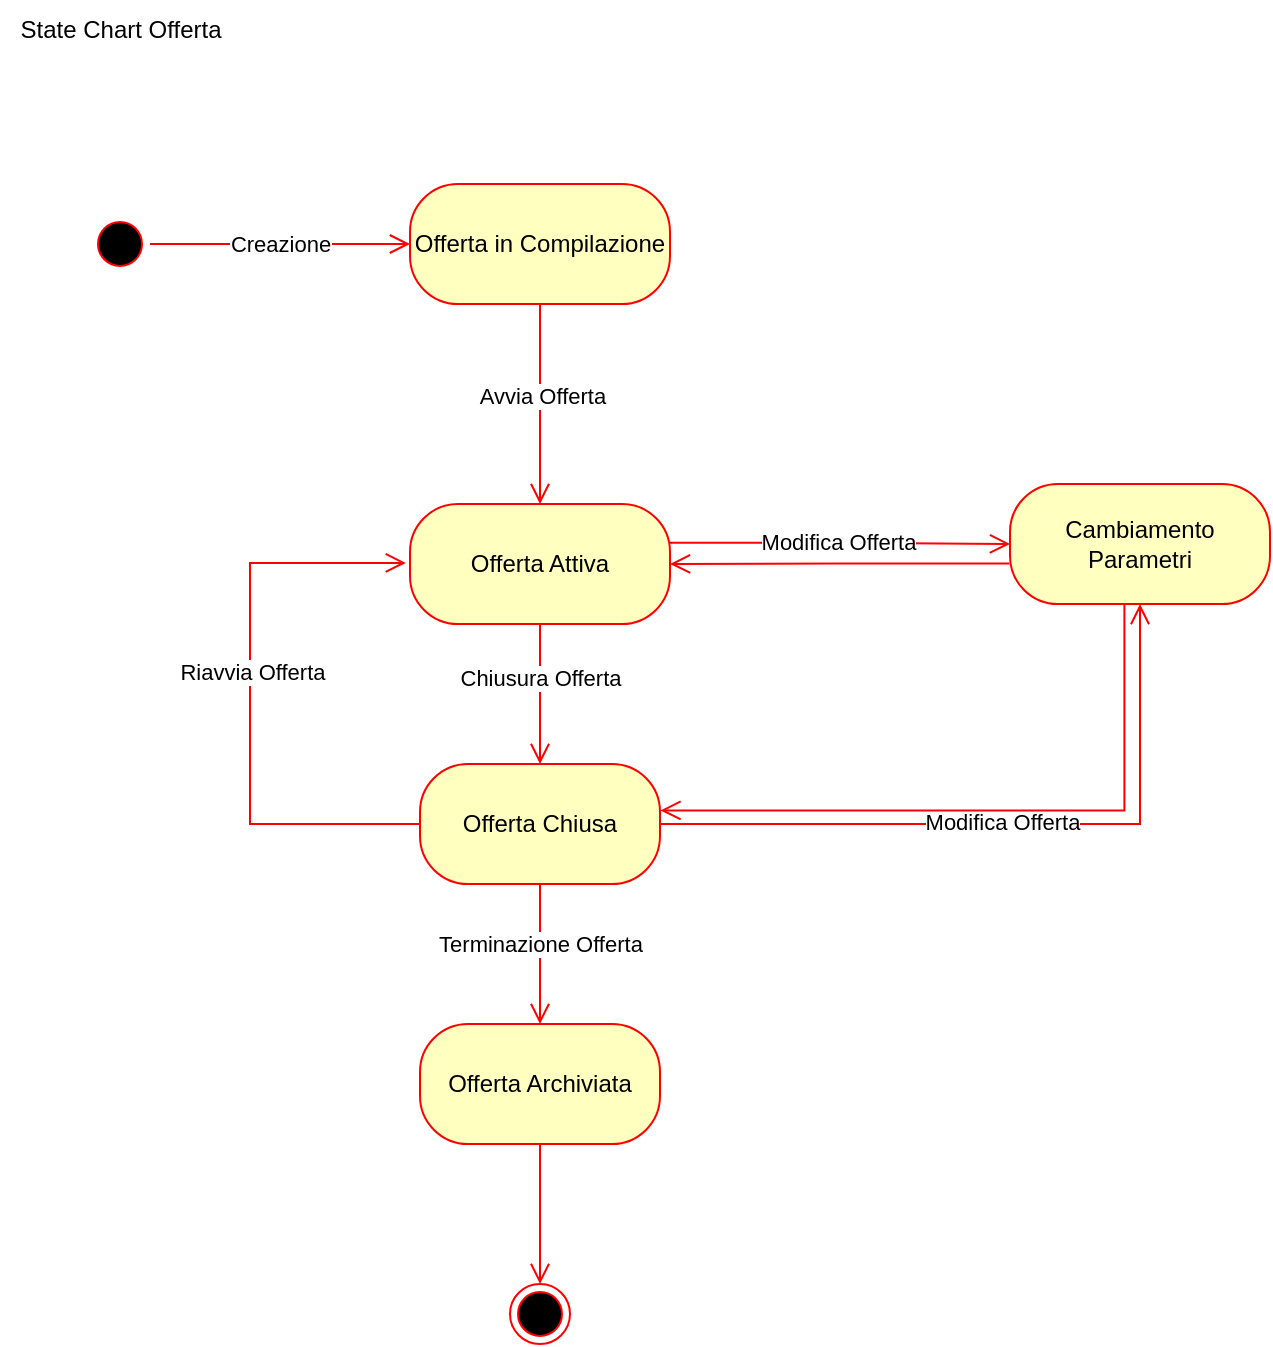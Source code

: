 <mxfile version="22.1.4" type="device">
  <diagram name="Page-1" id="58cdce13-f638-feb5-8d6f-7d28b1aa9fa0">
    <mxGraphModel dx="453" dy="265" grid="1" gridSize="10" guides="1" tooltips="1" connect="1" arrows="1" fold="1" page="1" pageScale="1" pageWidth="1100" pageHeight="850" background="none" math="0" shadow="0">
      <root>
        <mxCell id="0" />
        <mxCell id="1" parent="0" />
        <mxCell id="382b91b5511bd0f7-1" value="" style="ellipse;html=1;shape=startState;fillColor=#000000;strokeColor=#ff0000;rounded=1;shadow=0;comic=0;labelBackgroundColor=none;fontFamily=Verdana;fontSize=12;fontColor=#000000;align=center;direction=south;" parent="1" vertex="1">
          <mxGeometry x="80" y="135" width="30" height="30" as="geometry" />
        </mxCell>
        <mxCell id="2a3bc250acf0617d-9" style="edgeStyle=orthogonalEdgeStyle;html=1;labelBackgroundColor=none;endArrow=open;endSize=8;strokeColor=#ff0000;fontFamily=Verdana;fontSize=12;align=left;" parent="1" source="382b91b5511bd0f7-1" edge="1">
          <mxGeometry relative="1" as="geometry">
            <mxPoint x="240" y="150" as="targetPoint" />
          </mxGeometry>
        </mxCell>
        <mxCell id="JNiuf-uxCr4nQNfWEEsA-2" value="Creazione" style="edgeLabel;html=1;align=center;verticalAlign=middle;resizable=0;points=[];" parent="2a3bc250acf0617d-9" vertex="1" connectable="0">
          <mxGeometry y="1" relative="1" as="geometry">
            <mxPoint as="offset" />
          </mxGeometry>
        </mxCell>
        <mxCell id="JNiuf-uxCr4nQNfWEEsA-1" value="" style="ellipse;html=1;shape=endState;fillColor=#000000;strokeColor=#ff0000;" parent="1" vertex="1">
          <mxGeometry x="290" y="670" width="30" height="30" as="geometry" />
        </mxCell>
        <mxCell id="3IGrC6L565T3kfFnIpVN-1" value="Cambiamento Parametri" style="rounded=1;whiteSpace=wrap;html=1;arcSize=40;fontColor=#000000;fillColor=#ffffc0;strokeColor=#ff0000;" vertex="1" parent="1">
          <mxGeometry x="540" y="270" width="130" height="60" as="geometry" />
        </mxCell>
        <mxCell id="3IGrC6L565T3kfFnIpVN-3" value="Offerta in Compilazione" style="rounded=1;whiteSpace=wrap;html=1;arcSize=40;fontColor=#000000;fillColor=#ffffc0;strokeColor=#ff0000;" vertex="1" parent="1">
          <mxGeometry x="240" y="120" width="130" height="60" as="geometry" />
        </mxCell>
        <mxCell id="3IGrC6L565T3kfFnIpVN-7" value="Offerta Attiva" style="rounded=1;whiteSpace=wrap;html=1;arcSize=40;fontColor=#000000;fillColor=#ffffc0;strokeColor=#ff0000;" vertex="1" parent="1">
          <mxGeometry x="240" y="280" width="130" height="60" as="geometry" />
        </mxCell>
        <mxCell id="3IGrC6L565T3kfFnIpVN-8" value="" style="edgeStyle=orthogonalEdgeStyle;html=1;verticalAlign=bottom;endArrow=open;endSize=8;strokeColor=#ff0000;rounded=0;" edge="1" source="3IGrC6L565T3kfFnIpVN-7" parent="1">
          <mxGeometry relative="1" as="geometry">
            <mxPoint x="305" y="410" as="targetPoint" />
          </mxGeometry>
        </mxCell>
        <mxCell id="3IGrC6L565T3kfFnIpVN-14" value="Chiusura Offerta" style="edgeLabel;html=1;align=center;verticalAlign=middle;resizable=0;points=[];" vertex="1" connectable="0" parent="3IGrC6L565T3kfFnIpVN-8">
          <mxGeometry x="-0.255" relative="1" as="geometry">
            <mxPoint as="offset" />
          </mxGeometry>
        </mxCell>
        <mxCell id="3IGrC6L565T3kfFnIpVN-9" value="" style="edgeStyle=orthogonalEdgeStyle;html=1;verticalAlign=bottom;endArrow=open;endSize=8;strokeColor=#ff0000;rounded=0;exitX=0.5;exitY=1;exitDx=0;exitDy=0;" edge="1" parent="1" source="3IGrC6L565T3kfFnIpVN-3">
          <mxGeometry relative="1" as="geometry">
            <mxPoint x="305" y="280" as="targetPoint" />
            <mxPoint x="290" y="360" as="sourcePoint" />
          </mxGeometry>
        </mxCell>
        <mxCell id="3IGrC6L565T3kfFnIpVN-10" value="Avvia Offerta" style="edgeLabel;html=1;align=center;verticalAlign=middle;resizable=0;points=[];" vertex="1" connectable="0" parent="3IGrC6L565T3kfFnIpVN-9">
          <mxGeometry x="-0.098" y="1" relative="1" as="geometry">
            <mxPoint as="offset" />
          </mxGeometry>
        </mxCell>
        <mxCell id="3IGrC6L565T3kfFnIpVN-11" value="" style="edgeStyle=orthogonalEdgeStyle;html=1;verticalAlign=bottom;endArrow=open;endSize=8;strokeColor=#ff0000;rounded=0;exitX=-0.003;exitY=0.663;exitDx=0;exitDy=0;exitPerimeter=0;entryX=1;entryY=0.5;entryDx=0;entryDy=0;" edge="1" parent="1" source="3IGrC6L565T3kfFnIpVN-1" target="3IGrC6L565T3kfFnIpVN-7">
          <mxGeometry relative="1" as="geometry">
            <mxPoint x="315" y="420" as="targetPoint" />
            <mxPoint x="315" y="350" as="sourcePoint" />
          </mxGeometry>
        </mxCell>
        <mxCell id="3IGrC6L565T3kfFnIpVN-12" value="" style="edgeStyle=orthogonalEdgeStyle;html=1;verticalAlign=bottom;endArrow=open;endSize=8;strokeColor=#ff0000;rounded=0;exitX=0.997;exitY=0.323;exitDx=0;exitDy=0;entryX=0;entryY=0.5;entryDx=0;entryDy=0;exitPerimeter=0;" edge="1" parent="1" source="3IGrC6L565T3kfFnIpVN-7" target="3IGrC6L565T3kfFnIpVN-1">
          <mxGeometry relative="1" as="geometry">
            <mxPoint x="325" y="430" as="targetPoint" />
            <mxPoint x="325" y="360" as="sourcePoint" />
          </mxGeometry>
        </mxCell>
        <mxCell id="3IGrC6L565T3kfFnIpVN-13" value="Modifica Offerta" style="edgeLabel;html=1;align=center;verticalAlign=middle;resizable=0;points=[];" vertex="1" connectable="0" parent="3IGrC6L565T3kfFnIpVN-12">
          <mxGeometry x="-0.028" y="1" relative="1" as="geometry">
            <mxPoint x="1" as="offset" />
          </mxGeometry>
        </mxCell>
        <mxCell id="3IGrC6L565T3kfFnIpVN-15" value="Offerta Chiusa" style="rounded=1;whiteSpace=wrap;html=1;arcSize=40;fontColor=#000000;fillColor=#ffffc0;strokeColor=#ff0000;" vertex="1" parent="1">
          <mxGeometry x="245" y="410" width="120" height="60" as="geometry" />
        </mxCell>
        <mxCell id="3IGrC6L565T3kfFnIpVN-16" value="" style="edgeStyle=orthogonalEdgeStyle;html=1;verticalAlign=bottom;endArrow=open;endSize=8;strokeColor=#ff0000;rounded=0;entryX=0.5;entryY=0;entryDx=0;entryDy=0;" edge="1" parent="1" target="3IGrC6L565T3kfFnIpVN-20">
          <mxGeometry relative="1" as="geometry">
            <mxPoint x="305" y="510" as="targetPoint" />
            <mxPoint x="305" y="470" as="sourcePoint" />
            <Array as="points">
              <mxPoint x="305" y="500" />
              <mxPoint x="305" y="500" />
            </Array>
          </mxGeometry>
        </mxCell>
        <mxCell id="3IGrC6L565T3kfFnIpVN-22" value="Terminazione Offerta" style="edgeLabel;html=1;align=center;verticalAlign=middle;resizable=0;points=[];" vertex="1" connectable="0" parent="3IGrC6L565T3kfFnIpVN-16">
          <mxGeometry x="-0.024" relative="1" as="geometry">
            <mxPoint y="-4" as="offset" />
          </mxGeometry>
        </mxCell>
        <mxCell id="3IGrC6L565T3kfFnIpVN-17" value="" style="edgeStyle=orthogonalEdgeStyle;html=1;verticalAlign=bottom;endArrow=open;endSize=8;strokeColor=#ff0000;rounded=0;exitX=0;exitY=0.5;exitDx=0;exitDy=0;entryX=-0.016;entryY=0.491;entryDx=0;entryDy=0;entryPerimeter=0;" edge="1" parent="1" source="3IGrC6L565T3kfFnIpVN-15" target="3IGrC6L565T3kfFnIpVN-7">
          <mxGeometry relative="1" as="geometry">
            <mxPoint x="315" y="520" as="targetPoint" />
            <mxPoint x="315" y="480" as="sourcePoint" />
            <Array as="points">
              <mxPoint x="160" y="440" />
              <mxPoint x="160" y="310" />
            </Array>
          </mxGeometry>
        </mxCell>
        <mxCell id="3IGrC6L565T3kfFnIpVN-19" value="Riavvia Offerta" style="edgeLabel;html=1;align=center;verticalAlign=middle;resizable=0;points=[];" vertex="1" connectable="0" parent="3IGrC6L565T3kfFnIpVN-17">
          <mxGeometry x="0.099" y="-1" relative="1" as="geometry">
            <mxPoint as="offset" />
          </mxGeometry>
        </mxCell>
        <mxCell id="3IGrC6L565T3kfFnIpVN-20" value="Offerta Archiviata" style="rounded=1;whiteSpace=wrap;html=1;arcSize=40;fontColor=#000000;fillColor=#ffffc0;strokeColor=#ff0000;" vertex="1" parent="1">
          <mxGeometry x="245" y="540" width="120" height="60" as="geometry" />
        </mxCell>
        <mxCell id="3IGrC6L565T3kfFnIpVN-23" value="State Chart Offerta" style="text;html=1;align=center;verticalAlign=middle;resizable=0;points=[];autosize=1;strokeColor=none;fillColor=none;" vertex="1" parent="1">
          <mxGeometry x="35" y="28" width="120" height="30" as="geometry" />
        </mxCell>
        <mxCell id="3IGrC6L565T3kfFnIpVN-24" value="" style="edgeStyle=orthogonalEdgeStyle;html=1;verticalAlign=bottom;endArrow=open;endSize=8;strokeColor=#ff0000;rounded=0;entryX=0.5;entryY=1;entryDx=0;entryDy=0;exitX=1;exitY=0.5;exitDx=0;exitDy=0;" edge="1" parent="1" source="3IGrC6L565T3kfFnIpVN-15" target="3IGrC6L565T3kfFnIpVN-1">
          <mxGeometry relative="1" as="geometry">
            <mxPoint x="550" y="310" as="targetPoint" />
            <mxPoint x="370" y="440" as="sourcePoint" />
          </mxGeometry>
        </mxCell>
        <mxCell id="3IGrC6L565T3kfFnIpVN-25" value="Modifica Offerta" style="edgeLabel;html=1;align=center;verticalAlign=middle;resizable=0;points=[];" vertex="1" connectable="0" parent="3IGrC6L565T3kfFnIpVN-24">
          <mxGeometry x="-0.028" y="1" relative="1" as="geometry">
            <mxPoint x="1" as="offset" />
          </mxGeometry>
        </mxCell>
        <mxCell id="3IGrC6L565T3kfFnIpVN-26" value="" style="edgeStyle=orthogonalEdgeStyle;html=1;verticalAlign=bottom;endArrow=open;endSize=8;strokeColor=#ff0000;rounded=0;exitX=0.44;exitY=1.007;exitDx=0;exitDy=0;exitPerimeter=0;entryX=1.002;entryY=0.387;entryDx=0;entryDy=0;entryPerimeter=0;" edge="1" parent="1" source="3IGrC6L565T3kfFnIpVN-1" target="3IGrC6L565T3kfFnIpVN-15">
          <mxGeometry relative="1" as="geometry">
            <mxPoint x="380" y="320" as="targetPoint" />
            <mxPoint x="550" y="320" as="sourcePoint" />
          </mxGeometry>
        </mxCell>
        <mxCell id="3IGrC6L565T3kfFnIpVN-27" value="" style="edgeStyle=orthogonalEdgeStyle;html=1;verticalAlign=bottom;endArrow=open;endSize=8;strokeColor=#ff0000;rounded=0;entryX=0.5;entryY=0;entryDx=0;entryDy=0;exitX=0.5;exitY=1;exitDx=0;exitDy=0;" edge="1" parent="1" target="JNiuf-uxCr4nQNfWEEsA-1">
          <mxGeometry relative="1" as="geometry">
            <mxPoint x="310" y="680" as="targetPoint" />
            <mxPoint x="300" y="600" as="sourcePoint" />
            <Array as="points">
              <mxPoint x="305" y="600" />
            </Array>
          </mxGeometry>
        </mxCell>
      </root>
    </mxGraphModel>
  </diagram>
</mxfile>
